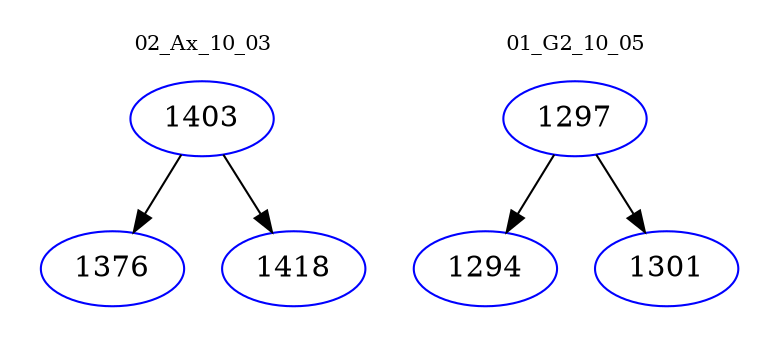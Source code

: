 digraph{
subgraph cluster_0 {
color = white
label = "02_Ax_10_03";
fontsize=10;
T0_1403 [label="1403", color="blue"]
T0_1403 -> T0_1376 [color="black"]
T0_1376 [label="1376", color="blue"]
T0_1403 -> T0_1418 [color="black"]
T0_1418 [label="1418", color="blue"]
}
subgraph cluster_1 {
color = white
label = "01_G2_10_05";
fontsize=10;
T1_1297 [label="1297", color="blue"]
T1_1297 -> T1_1294 [color="black"]
T1_1294 [label="1294", color="blue"]
T1_1297 -> T1_1301 [color="black"]
T1_1301 [label="1301", color="blue"]
}
}
